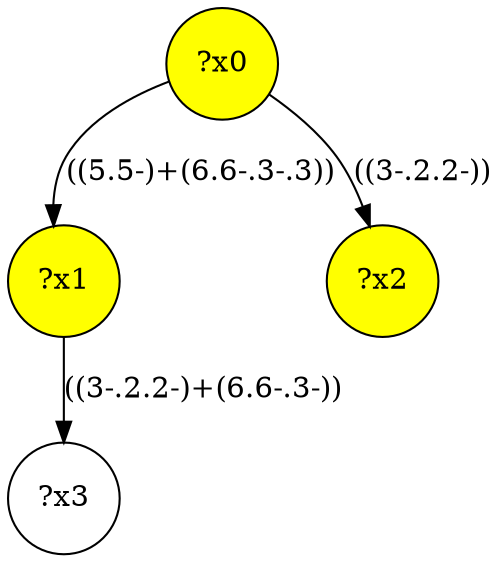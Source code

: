 digraph g {
	x0 [fillcolor="yellow", style="filled," shape=circle, label="?x0"];
	x1 [fillcolor="yellow", style="filled," shape=circle, label="?x1"];
	x2 [fillcolor="yellow", style="filled," shape=circle, label="?x2"];
	x0 -> x1 [label="((5.5-)+(6.6-.3-.3))"];
	x0 -> x2 [label="((3-.2.2-))"];
	x3 [shape=circle, label="?x3"];
	x1 -> x3 [label="((3-.2.2-)+(6.6-.3-))"];
}
